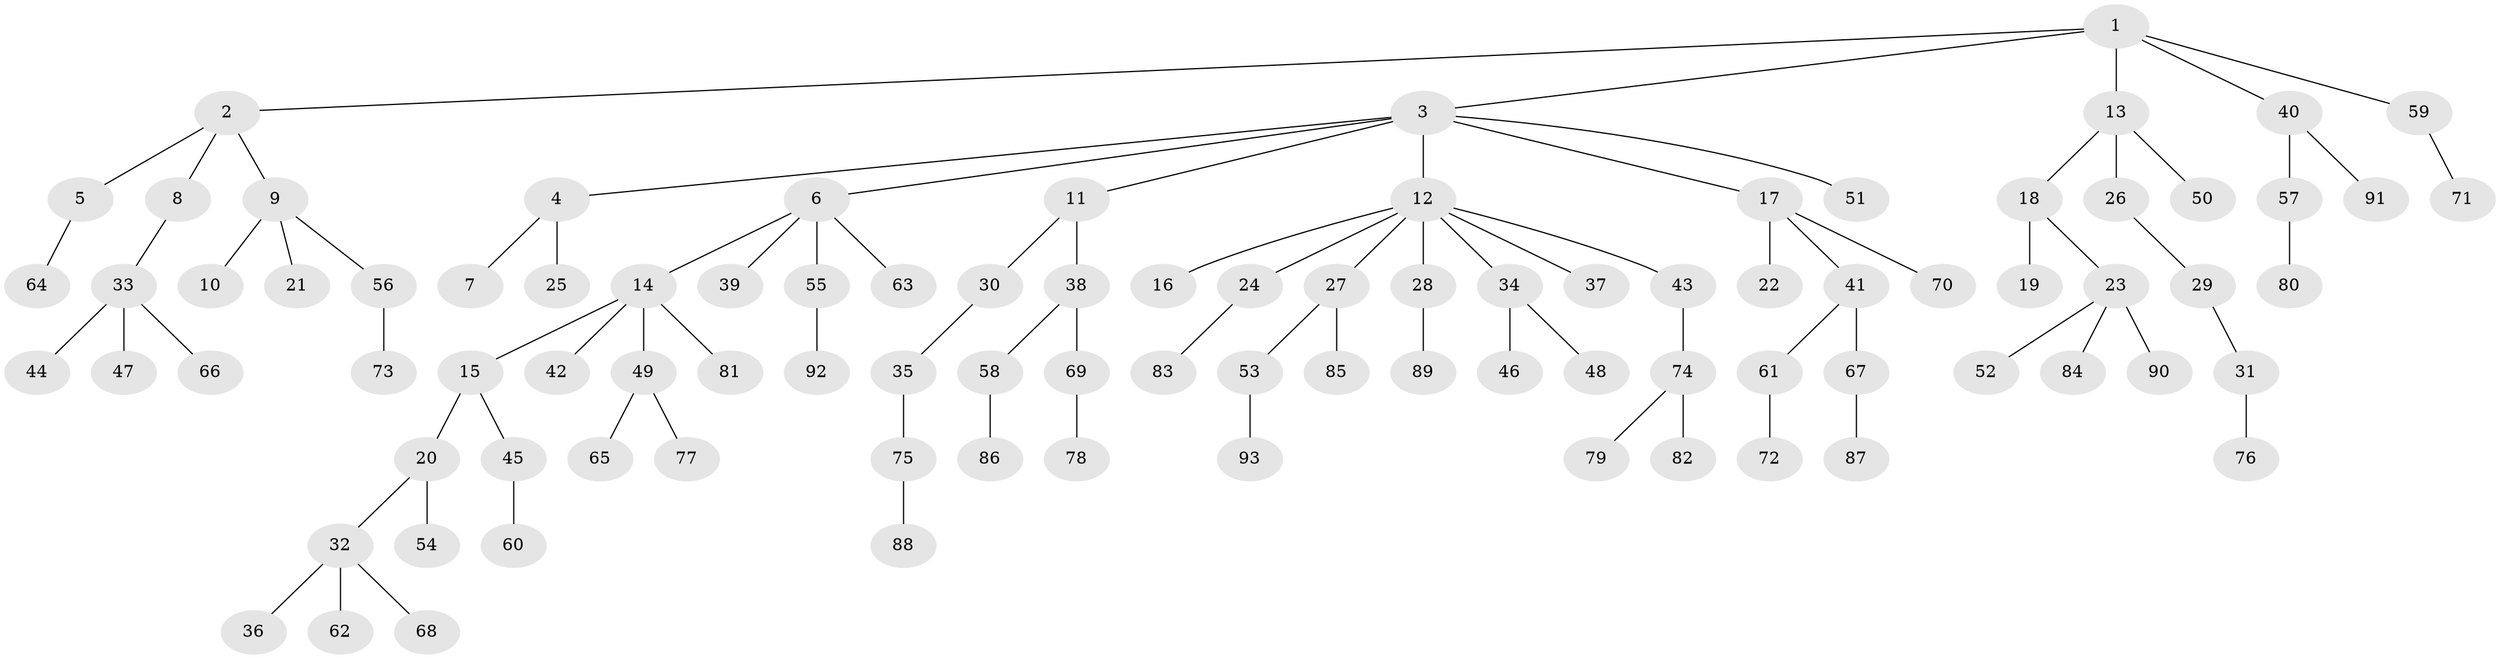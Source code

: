 // coarse degree distribution, {5: 0.03278688524590164, 4: 0.03278688524590164, 9: 0.01639344262295082, 2: 0.13114754098360656, 1: 0.6229508196721312, 8: 0.01639344262295082, 3: 0.13114754098360656, 7: 0.01639344262295082}
// Generated by graph-tools (version 1.1) at 2025/42/03/06/25 10:42:03]
// undirected, 93 vertices, 92 edges
graph export_dot {
graph [start="1"]
  node [color=gray90,style=filled];
  1;
  2;
  3;
  4;
  5;
  6;
  7;
  8;
  9;
  10;
  11;
  12;
  13;
  14;
  15;
  16;
  17;
  18;
  19;
  20;
  21;
  22;
  23;
  24;
  25;
  26;
  27;
  28;
  29;
  30;
  31;
  32;
  33;
  34;
  35;
  36;
  37;
  38;
  39;
  40;
  41;
  42;
  43;
  44;
  45;
  46;
  47;
  48;
  49;
  50;
  51;
  52;
  53;
  54;
  55;
  56;
  57;
  58;
  59;
  60;
  61;
  62;
  63;
  64;
  65;
  66;
  67;
  68;
  69;
  70;
  71;
  72;
  73;
  74;
  75;
  76;
  77;
  78;
  79;
  80;
  81;
  82;
  83;
  84;
  85;
  86;
  87;
  88;
  89;
  90;
  91;
  92;
  93;
  1 -- 2;
  1 -- 3;
  1 -- 13;
  1 -- 40;
  1 -- 59;
  2 -- 5;
  2 -- 8;
  2 -- 9;
  3 -- 4;
  3 -- 6;
  3 -- 11;
  3 -- 12;
  3 -- 17;
  3 -- 51;
  4 -- 7;
  4 -- 25;
  5 -- 64;
  6 -- 14;
  6 -- 39;
  6 -- 55;
  6 -- 63;
  8 -- 33;
  9 -- 10;
  9 -- 21;
  9 -- 56;
  11 -- 30;
  11 -- 38;
  12 -- 16;
  12 -- 24;
  12 -- 27;
  12 -- 28;
  12 -- 34;
  12 -- 37;
  12 -- 43;
  13 -- 18;
  13 -- 26;
  13 -- 50;
  14 -- 15;
  14 -- 42;
  14 -- 49;
  14 -- 81;
  15 -- 20;
  15 -- 45;
  17 -- 22;
  17 -- 41;
  17 -- 70;
  18 -- 19;
  18 -- 23;
  20 -- 32;
  20 -- 54;
  23 -- 52;
  23 -- 84;
  23 -- 90;
  24 -- 83;
  26 -- 29;
  27 -- 53;
  27 -- 85;
  28 -- 89;
  29 -- 31;
  30 -- 35;
  31 -- 76;
  32 -- 36;
  32 -- 62;
  32 -- 68;
  33 -- 44;
  33 -- 47;
  33 -- 66;
  34 -- 46;
  34 -- 48;
  35 -- 75;
  38 -- 58;
  38 -- 69;
  40 -- 57;
  40 -- 91;
  41 -- 61;
  41 -- 67;
  43 -- 74;
  45 -- 60;
  49 -- 65;
  49 -- 77;
  53 -- 93;
  55 -- 92;
  56 -- 73;
  57 -- 80;
  58 -- 86;
  59 -- 71;
  61 -- 72;
  67 -- 87;
  69 -- 78;
  74 -- 79;
  74 -- 82;
  75 -- 88;
}
